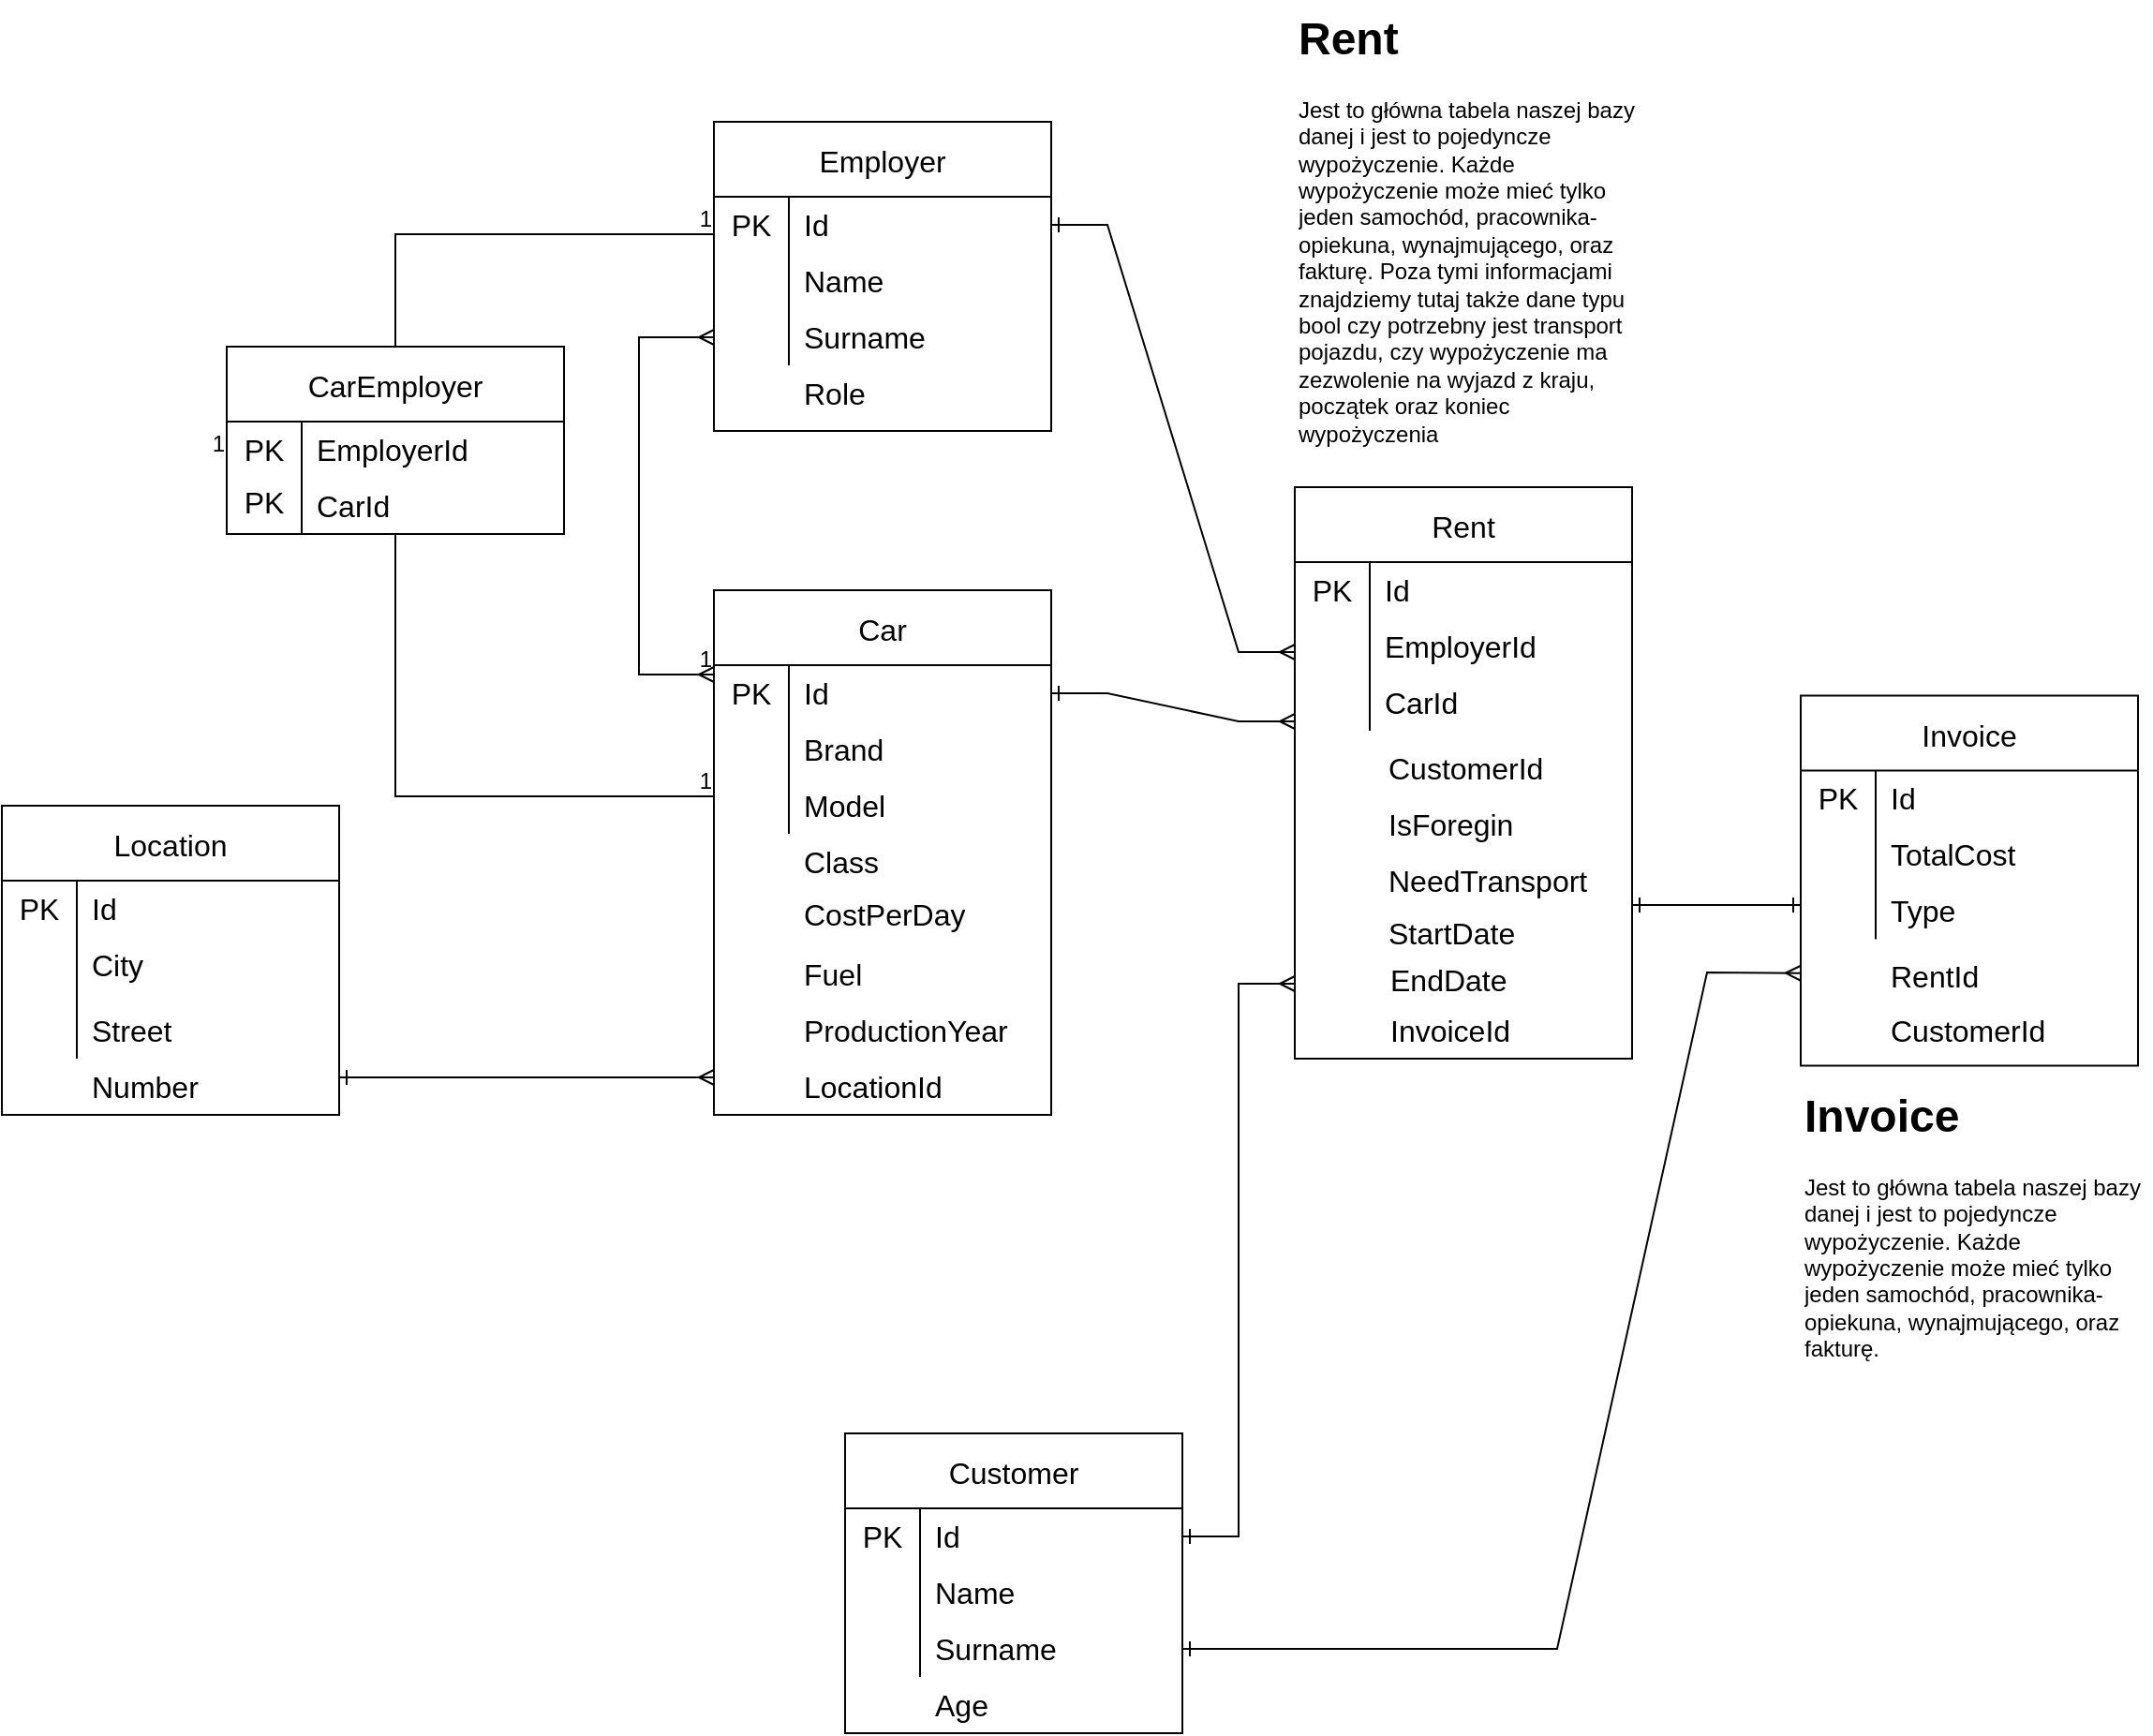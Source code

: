 <mxfile version="24.2.3" type="github">
  <diagram name="Page-1" id="c4acf3e9-155e-7222-9cf6-157b1a14988f">
    <mxGraphModel dx="2284" dy="1838" grid="1" gridSize="10" guides="1" tooltips="1" connect="1" arrows="1" fold="1" page="1" pageScale="1" pageWidth="850" pageHeight="1100" background="none" math="0" shadow="0">
      <root>
        <mxCell id="0" />
        <mxCell id="1" parent="0" />
        <mxCell id="uON3y86tfZZQM4dJoqjV-6" value="Rent" style="shape=table;startSize=40;container=1;collapsible=0;childLayout=tableLayout;fixedRows=1;rowLines=0;fontStyle=0;strokeColor=default;fontSize=16;fillColor=default;" parent="1" vertex="1">
          <mxGeometry x="390" y="215" width="180" height="305" as="geometry" />
        </mxCell>
        <mxCell id="uON3y86tfZZQM4dJoqjV-7" value="" style="shape=tableRow;horizontal=0;startSize=0;swimlaneHead=0;swimlaneBody=0;top=0;left=0;bottom=0;right=0;collapsible=0;dropTarget=0;fillColor=none;points=[[0,0.5],[1,0.5]];portConstraint=eastwest;strokeColor=inherit;fontSize=16;" parent="uON3y86tfZZQM4dJoqjV-6" vertex="1">
          <mxGeometry y="40" width="180" height="30" as="geometry" />
        </mxCell>
        <mxCell id="uON3y86tfZZQM4dJoqjV-8" value="PK" style="shape=partialRectangle;html=1;whiteSpace=wrap;connectable=0;fillColor=none;top=0;left=0;bottom=0;right=0;overflow=hidden;pointerEvents=1;strokeColor=inherit;fontSize=16;" parent="uON3y86tfZZQM4dJoqjV-7" vertex="1">
          <mxGeometry width="40" height="30" as="geometry">
            <mxRectangle width="40" height="30" as="alternateBounds" />
          </mxGeometry>
        </mxCell>
        <mxCell id="uON3y86tfZZQM4dJoqjV-9" value="Id" style="shape=partialRectangle;html=1;whiteSpace=wrap;connectable=0;fillColor=none;top=0;left=0;bottom=0;right=0;align=left;spacingLeft=6;overflow=hidden;strokeColor=inherit;fontSize=16;" parent="uON3y86tfZZQM4dJoqjV-7" vertex="1">
          <mxGeometry x="40" width="140" height="30" as="geometry">
            <mxRectangle width="140" height="30" as="alternateBounds" />
          </mxGeometry>
        </mxCell>
        <mxCell id="uON3y86tfZZQM4dJoqjV-10" value="" style="shape=tableRow;horizontal=0;startSize=0;swimlaneHead=0;swimlaneBody=0;top=0;left=0;bottom=0;right=0;collapsible=0;dropTarget=0;fillColor=none;points=[[0,0.5],[1,0.5]];portConstraint=eastwest;strokeColor=inherit;fontSize=16;" parent="uON3y86tfZZQM4dJoqjV-6" vertex="1">
          <mxGeometry y="70" width="180" height="30" as="geometry" />
        </mxCell>
        <mxCell id="uON3y86tfZZQM4dJoqjV-11" value="" style="shape=partialRectangle;html=1;whiteSpace=wrap;connectable=0;fillColor=none;top=0;left=0;bottom=0;right=0;overflow=hidden;strokeColor=inherit;fontSize=16;" parent="uON3y86tfZZQM4dJoqjV-10" vertex="1">
          <mxGeometry width="40" height="30" as="geometry">
            <mxRectangle width="40" height="30" as="alternateBounds" />
          </mxGeometry>
        </mxCell>
        <mxCell id="uON3y86tfZZQM4dJoqjV-12" value="EmployerId" style="shape=partialRectangle;html=1;whiteSpace=wrap;connectable=0;fillColor=none;top=0;left=0;bottom=0;right=0;align=left;spacingLeft=6;overflow=hidden;strokeColor=inherit;fontSize=16;" parent="uON3y86tfZZQM4dJoqjV-10" vertex="1">
          <mxGeometry x="40" width="140" height="30" as="geometry">
            <mxRectangle width="140" height="30" as="alternateBounds" />
          </mxGeometry>
        </mxCell>
        <mxCell id="uON3y86tfZZQM4dJoqjV-13" value="" style="shape=tableRow;horizontal=0;startSize=0;swimlaneHead=0;swimlaneBody=0;top=0;left=0;bottom=0;right=0;collapsible=0;dropTarget=0;fillColor=none;points=[[0,0.5],[1,0.5]];portConstraint=eastwest;strokeColor=inherit;fontSize=16;" parent="uON3y86tfZZQM4dJoqjV-6" vertex="1">
          <mxGeometry y="100" width="180" height="30" as="geometry" />
        </mxCell>
        <mxCell id="uON3y86tfZZQM4dJoqjV-14" value="" style="shape=partialRectangle;html=1;whiteSpace=wrap;connectable=0;fillColor=none;top=0;left=0;bottom=0;right=0;overflow=hidden;strokeColor=inherit;fontSize=16;" parent="uON3y86tfZZQM4dJoqjV-13" vertex="1">
          <mxGeometry width="40" height="30" as="geometry">
            <mxRectangle width="40" height="30" as="alternateBounds" />
          </mxGeometry>
        </mxCell>
        <mxCell id="uON3y86tfZZQM4dJoqjV-15" value="CarId" style="shape=partialRectangle;html=1;whiteSpace=wrap;connectable=0;fillColor=none;top=0;left=0;bottom=0;right=0;align=left;spacingLeft=6;overflow=hidden;strokeColor=inherit;fontSize=16;" parent="uON3y86tfZZQM4dJoqjV-13" vertex="1">
          <mxGeometry x="40" width="140" height="30" as="geometry">
            <mxRectangle width="140" height="30" as="alternateBounds" />
          </mxGeometry>
        </mxCell>
        <mxCell id="uON3y86tfZZQM4dJoqjV-16" value="StartDate" style="shape=partialRectangle;html=1;whiteSpace=wrap;connectable=0;fillColor=none;top=0;left=0;bottom=0;right=0;align=left;spacingLeft=6;overflow=hidden;strokeColor=inherit;fontSize=16;" parent="1" vertex="1">
          <mxGeometry x="432" y="438" width="140" height="30" as="geometry">
            <mxRectangle width="140" height="30" as="alternateBounds" />
          </mxGeometry>
        </mxCell>
        <mxCell id="uON3y86tfZZQM4dJoqjV-19" value="EndDate" style="shape=partialRectangle;html=1;whiteSpace=wrap;connectable=0;fillColor=none;top=0;left=0;bottom=0;right=0;align=left;spacingLeft=6;overflow=hidden;strokeColor=inherit;fontSize=16;" parent="1" vertex="1">
          <mxGeometry x="433" y="463" width="140" height="30" as="geometry">
            <mxRectangle width="140" height="30" as="alternateBounds" />
          </mxGeometry>
        </mxCell>
        <mxCell id="uON3y86tfZZQM4dJoqjV-21" value="IsForegin" style="shape=partialRectangle;html=1;whiteSpace=wrap;connectable=0;fillColor=none;top=0;left=0;bottom=0;right=0;align=left;spacingLeft=6;overflow=hidden;strokeColor=inherit;fontSize=16;" parent="1" vertex="1">
          <mxGeometry x="432" y="380" width="140" height="30" as="geometry">
            <mxRectangle width="140" height="30" as="alternateBounds" />
          </mxGeometry>
        </mxCell>
        <mxCell id="uON3y86tfZZQM4dJoqjV-23" value="NeedTransport" style="shape=partialRectangle;html=1;whiteSpace=wrap;connectable=0;fillColor=none;top=0;left=0;bottom=0;right=0;align=left;spacingLeft=6;overflow=hidden;strokeColor=inherit;fontSize=16;" parent="1" vertex="1">
          <mxGeometry x="432" y="410" width="140" height="30" as="geometry">
            <mxRectangle width="140" height="30" as="alternateBounds" />
          </mxGeometry>
        </mxCell>
        <mxCell id="uON3y86tfZZQM4dJoqjV-35" value="Customer" style="shape=table;startSize=40;container=1;collapsible=0;childLayout=tableLayout;fixedRows=1;rowLines=0;fontStyle=0;strokeColor=default;fontSize=16;fillColor=default;" parent="1" vertex="1">
          <mxGeometry x="150" y="720" width="180" height="160" as="geometry" />
        </mxCell>
        <mxCell id="uON3y86tfZZQM4dJoqjV-36" value="" style="shape=tableRow;horizontal=0;startSize=0;swimlaneHead=0;swimlaneBody=0;top=0;left=0;bottom=0;right=0;collapsible=0;dropTarget=0;fillColor=none;points=[[0,0.5],[1,0.5]];portConstraint=eastwest;strokeColor=inherit;fontSize=16;" parent="uON3y86tfZZQM4dJoqjV-35" vertex="1">
          <mxGeometry y="40" width="180" height="30" as="geometry" />
        </mxCell>
        <mxCell id="uON3y86tfZZQM4dJoqjV-37" value="PK" style="shape=partialRectangle;html=1;whiteSpace=wrap;connectable=0;fillColor=none;top=0;left=0;bottom=0;right=0;overflow=hidden;pointerEvents=1;strokeColor=inherit;fontSize=16;" parent="uON3y86tfZZQM4dJoqjV-36" vertex="1">
          <mxGeometry width="40" height="30" as="geometry">
            <mxRectangle width="40" height="30" as="alternateBounds" />
          </mxGeometry>
        </mxCell>
        <mxCell id="uON3y86tfZZQM4dJoqjV-38" value="Id" style="shape=partialRectangle;html=1;whiteSpace=wrap;connectable=0;fillColor=none;top=0;left=0;bottom=0;right=0;align=left;spacingLeft=6;overflow=hidden;strokeColor=inherit;fontSize=16;" parent="uON3y86tfZZQM4dJoqjV-36" vertex="1">
          <mxGeometry x="40" width="140" height="30" as="geometry">
            <mxRectangle width="140" height="30" as="alternateBounds" />
          </mxGeometry>
        </mxCell>
        <mxCell id="uON3y86tfZZQM4dJoqjV-39" value="" style="shape=tableRow;horizontal=0;startSize=0;swimlaneHead=0;swimlaneBody=0;top=0;left=0;bottom=0;right=0;collapsible=0;dropTarget=0;fillColor=none;points=[[0,0.5],[1,0.5]];portConstraint=eastwest;strokeColor=inherit;fontSize=16;" parent="uON3y86tfZZQM4dJoqjV-35" vertex="1">
          <mxGeometry y="70" width="180" height="30" as="geometry" />
        </mxCell>
        <mxCell id="uON3y86tfZZQM4dJoqjV-40" value="" style="shape=partialRectangle;html=1;whiteSpace=wrap;connectable=0;fillColor=none;top=0;left=0;bottom=0;right=0;overflow=hidden;strokeColor=inherit;fontSize=16;" parent="uON3y86tfZZQM4dJoqjV-39" vertex="1">
          <mxGeometry width="40" height="30" as="geometry">
            <mxRectangle width="40" height="30" as="alternateBounds" />
          </mxGeometry>
        </mxCell>
        <mxCell id="uON3y86tfZZQM4dJoqjV-41" value="Name" style="shape=partialRectangle;html=1;whiteSpace=wrap;connectable=0;fillColor=none;top=0;left=0;bottom=0;right=0;align=left;spacingLeft=6;overflow=hidden;strokeColor=inherit;fontSize=16;" parent="uON3y86tfZZQM4dJoqjV-39" vertex="1">
          <mxGeometry x="40" width="140" height="30" as="geometry">
            <mxRectangle width="140" height="30" as="alternateBounds" />
          </mxGeometry>
        </mxCell>
        <mxCell id="uON3y86tfZZQM4dJoqjV-42" value="" style="shape=tableRow;horizontal=0;startSize=0;swimlaneHead=0;swimlaneBody=0;top=0;left=0;bottom=0;right=0;collapsible=0;dropTarget=0;fillColor=none;points=[[0,0.5],[1,0.5]];portConstraint=eastwest;strokeColor=inherit;fontSize=16;" parent="uON3y86tfZZQM4dJoqjV-35" vertex="1">
          <mxGeometry y="100" width="180" height="30" as="geometry" />
        </mxCell>
        <mxCell id="uON3y86tfZZQM4dJoqjV-43" value="" style="shape=partialRectangle;html=1;whiteSpace=wrap;connectable=0;fillColor=none;top=0;left=0;bottom=0;right=0;overflow=hidden;strokeColor=inherit;fontSize=16;" parent="uON3y86tfZZQM4dJoqjV-42" vertex="1">
          <mxGeometry width="40" height="30" as="geometry">
            <mxRectangle width="40" height="30" as="alternateBounds" />
          </mxGeometry>
        </mxCell>
        <mxCell id="uON3y86tfZZQM4dJoqjV-44" value="Surname" style="shape=partialRectangle;html=1;whiteSpace=wrap;connectable=0;fillColor=none;top=0;left=0;bottom=0;right=0;align=left;spacingLeft=6;overflow=hidden;strokeColor=inherit;fontSize=16;" parent="uON3y86tfZZQM4dJoqjV-42" vertex="1">
          <mxGeometry x="40" width="140" height="30" as="geometry">
            <mxRectangle width="140" height="30" as="alternateBounds" />
          </mxGeometry>
        </mxCell>
        <mxCell id="uON3y86tfZZQM4dJoqjV-45" value="Age" style="shape=partialRectangle;html=1;whiteSpace=wrap;connectable=0;fillColor=none;top=0;left=0;bottom=0;right=0;align=left;spacingLeft=6;overflow=hidden;strokeColor=inherit;fontSize=16;" parent="1" vertex="1">
          <mxGeometry x="190" y="850" width="140" height="30" as="geometry">
            <mxRectangle width="140" height="30" as="alternateBounds" />
          </mxGeometry>
        </mxCell>
        <mxCell id="uON3y86tfZZQM4dJoqjV-54" value="CustomerId" style="shape=partialRectangle;html=1;whiteSpace=wrap;connectable=0;fillColor=none;top=0;left=0;bottom=0;right=0;align=left;spacingLeft=6;overflow=hidden;strokeColor=inherit;fontSize=16;" parent="1" vertex="1">
          <mxGeometry x="432" y="350" width="140" height="30" as="geometry">
            <mxRectangle width="140" height="30" as="alternateBounds" />
          </mxGeometry>
        </mxCell>
        <mxCell id="uON3y86tfZZQM4dJoqjV-55" value="Employer" style="shape=table;startSize=40;container=1;collapsible=0;childLayout=tableLayout;fixedRows=1;rowLines=0;fontStyle=0;strokeColor=default;fontSize=16;fillColor=default;" parent="1" vertex="1">
          <mxGeometry x="80" y="20" width="180" height="165" as="geometry" />
        </mxCell>
        <mxCell id="uON3y86tfZZQM4dJoqjV-56" value="" style="shape=tableRow;horizontal=0;startSize=0;swimlaneHead=0;swimlaneBody=0;top=0;left=0;bottom=0;right=0;collapsible=0;dropTarget=0;fillColor=none;points=[[0,0.5],[1,0.5]];portConstraint=eastwest;strokeColor=inherit;fontSize=16;" parent="uON3y86tfZZQM4dJoqjV-55" vertex="1">
          <mxGeometry y="40" width="180" height="30" as="geometry" />
        </mxCell>
        <mxCell id="uON3y86tfZZQM4dJoqjV-57" value="PK" style="shape=partialRectangle;html=1;whiteSpace=wrap;connectable=0;fillColor=none;top=0;left=0;bottom=0;right=0;overflow=hidden;pointerEvents=1;strokeColor=inherit;fontSize=16;" parent="uON3y86tfZZQM4dJoqjV-56" vertex="1">
          <mxGeometry width="40" height="30" as="geometry">
            <mxRectangle width="40" height="30" as="alternateBounds" />
          </mxGeometry>
        </mxCell>
        <mxCell id="uON3y86tfZZQM4dJoqjV-58" value="Id" style="shape=partialRectangle;html=1;whiteSpace=wrap;connectable=0;fillColor=none;top=0;left=0;bottom=0;right=0;align=left;spacingLeft=6;overflow=hidden;strokeColor=inherit;fontSize=16;" parent="uON3y86tfZZQM4dJoqjV-56" vertex="1">
          <mxGeometry x="40" width="140" height="30" as="geometry">
            <mxRectangle width="140" height="30" as="alternateBounds" />
          </mxGeometry>
        </mxCell>
        <mxCell id="uON3y86tfZZQM4dJoqjV-59" value="" style="shape=tableRow;horizontal=0;startSize=0;swimlaneHead=0;swimlaneBody=0;top=0;left=0;bottom=0;right=0;collapsible=0;dropTarget=0;fillColor=none;points=[[0,0.5],[1,0.5]];portConstraint=eastwest;strokeColor=inherit;fontSize=16;" parent="uON3y86tfZZQM4dJoqjV-55" vertex="1">
          <mxGeometry y="70" width="180" height="30" as="geometry" />
        </mxCell>
        <mxCell id="uON3y86tfZZQM4dJoqjV-60" value="" style="shape=partialRectangle;html=1;whiteSpace=wrap;connectable=0;fillColor=none;top=0;left=0;bottom=0;right=0;overflow=hidden;strokeColor=inherit;fontSize=16;" parent="uON3y86tfZZQM4dJoqjV-59" vertex="1">
          <mxGeometry width="40" height="30" as="geometry">
            <mxRectangle width="40" height="30" as="alternateBounds" />
          </mxGeometry>
        </mxCell>
        <mxCell id="uON3y86tfZZQM4dJoqjV-61" value="Name" style="shape=partialRectangle;html=1;whiteSpace=wrap;connectable=0;fillColor=none;top=0;left=0;bottom=0;right=0;align=left;spacingLeft=6;overflow=hidden;strokeColor=inherit;fontSize=16;" parent="uON3y86tfZZQM4dJoqjV-59" vertex="1">
          <mxGeometry x="40" width="140" height="30" as="geometry">
            <mxRectangle width="140" height="30" as="alternateBounds" />
          </mxGeometry>
        </mxCell>
        <mxCell id="uON3y86tfZZQM4dJoqjV-62" value="" style="shape=tableRow;horizontal=0;startSize=0;swimlaneHead=0;swimlaneBody=0;top=0;left=0;bottom=0;right=0;collapsible=0;dropTarget=0;fillColor=none;points=[[0,0.5],[1,0.5]];portConstraint=eastwest;strokeColor=inherit;fontSize=16;" parent="uON3y86tfZZQM4dJoqjV-55" vertex="1">
          <mxGeometry y="100" width="180" height="30" as="geometry" />
        </mxCell>
        <mxCell id="uON3y86tfZZQM4dJoqjV-63" value="" style="shape=partialRectangle;html=1;whiteSpace=wrap;connectable=0;fillColor=none;top=0;left=0;bottom=0;right=0;overflow=hidden;strokeColor=inherit;fontSize=16;" parent="uON3y86tfZZQM4dJoqjV-62" vertex="1">
          <mxGeometry width="40" height="30" as="geometry">
            <mxRectangle width="40" height="30" as="alternateBounds" />
          </mxGeometry>
        </mxCell>
        <mxCell id="uON3y86tfZZQM4dJoqjV-64" value="Surname" style="shape=partialRectangle;html=1;whiteSpace=wrap;connectable=0;fillColor=none;top=0;left=0;bottom=0;right=0;align=left;spacingLeft=6;overflow=hidden;strokeColor=inherit;fontSize=16;" parent="uON3y86tfZZQM4dJoqjV-62" vertex="1">
          <mxGeometry x="40" width="140" height="30" as="geometry">
            <mxRectangle width="140" height="30" as="alternateBounds" />
          </mxGeometry>
        </mxCell>
        <mxCell id="uON3y86tfZZQM4dJoqjV-65" value="Role" style="shape=partialRectangle;html=1;whiteSpace=wrap;connectable=0;fillColor=none;top=0;left=0;bottom=0;right=0;align=left;spacingLeft=6;overflow=hidden;strokeColor=inherit;fontSize=16;" parent="1" vertex="1">
          <mxGeometry x="120" y="150" width="140" height="30" as="geometry">
            <mxRectangle width="140" height="30" as="alternateBounds" />
          </mxGeometry>
        </mxCell>
        <mxCell id="uON3y86tfZZQM4dJoqjV-67" value="Car" style="shape=table;startSize=40;container=1;collapsible=0;childLayout=tableLayout;fixedRows=1;rowLines=0;fontStyle=0;strokeColor=default;fontSize=16;fillColor=default;" parent="1" vertex="1">
          <mxGeometry x="80" y="270" width="180" height="280" as="geometry" />
        </mxCell>
        <mxCell id="uON3y86tfZZQM4dJoqjV-68" value="" style="shape=tableRow;horizontal=0;startSize=0;swimlaneHead=0;swimlaneBody=0;top=0;left=0;bottom=0;right=0;collapsible=0;dropTarget=0;fillColor=none;points=[[0,0.5],[1,0.5]];portConstraint=eastwest;strokeColor=inherit;fontSize=16;" parent="uON3y86tfZZQM4dJoqjV-67" vertex="1">
          <mxGeometry y="40" width="180" height="30" as="geometry" />
        </mxCell>
        <mxCell id="uON3y86tfZZQM4dJoqjV-69" value="PK" style="shape=partialRectangle;html=1;whiteSpace=wrap;connectable=0;fillColor=none;top=0;left=0;bottom=0;right=0;overflow=hidden;pointerEvents=1;strokeColor=inherit;fontSize=16;" parent="uON3y86tfZZQM4dJoqjV-68" vertex="1">
          <mxGeometry width="40" height="30" as="geometry">
            <mxRectangle width="40" height="30" as="alternateBounds" />
          </mxGeometry>
        </mxCell>
        <mxCell id="uON3y86tfZZQM4dJoqjV-70" value="Id" style="shape=partialRectangle;html=1;whiteSpace=wrap;connectable=0;fillColor=none;top=0;left=0;bottom=0;right=0;align=left;spacingLeft=6;overflow=hidden;strokeColor=inherit;fontSize=16;" parent="uON3y86tfZZQM4dJoqjV-68" vertex="1">
          <mxGeometry x="40" width="140" height="30" as="geometry">
            <mxRectangle width="140" height="30" as="alternateBounds" />
          </mxGeometry>
        </mxCell>
        <mxCell id="uON3y86tfZZQM4dJoqjV-71" value="" style="shape=tableRow;horizontal=0;startSize=0;swimlaneHead=0;swimlaneBody=0;top=0;left=0;bottom=0;right=0;collapsible=0;dropTarget=0;fillColor=none;points=[[0,0.5],[1,0.5]];portConstraint=eastwest;strokeColor=inherit;fontSize=16;" parent="uON3y86tfZZQM4dJoqjV-67" vertex="1">
          <mxGeometry y="70" width="180" height="30" as="geometry" />
        </mxCell>
        <mxCell id="uON3y86tfZZQM4dJoqjV-72" value="" style="shape=partialRectangle;html=1;whiteSpace=wrap;connectable=0;fillColor=none;top=0;left=0;bottom=0;right=0;overflow=hidden;strokeColor=inherit;fontSize=16;" parent="uON3y86tfZZQM4dJoqjV-71" vertex="1">
          <mxGeometry width="40" height="30" as="geometry">
            <mxRectangle width="40" height="30" as="alternateBounds" />
          </mxGeometry>
        </mxCell>
        <mxCell id="uON3y86tfZZQM4dJoqjV-73" value="Brand" style="shape=partialRectangle;html=1;whiteSpace=wrap;connectable=0;fillColor=none;top=0;left=0;bottom=0;right=0;align=left;spacingLeft=6;overflow=hidden;strokeColor=inherit;fontSize=16;" parent="uON3y86tfZZQM4dJoqjV-71" vertex="1">
          <mxGeometry x="40" width="140" height="30" as="geometry">
            <mxRectangle width="140" height="30" as="alternateBounds" />
          </mxGeometry>
        </mxCell>
        <mxCell id="uON3y86tfZZQM4dJoqjV-74" value="" style="shape=tableRow;horizontal=0;startSize=0;swimlaneHead=0;swimlaneBody=0;top=0;left=0;bottom=0;right=0;collapsible=0;dropTarget=0;fillColor=none;points=[[0,0.5],[1,0.5]];portConstraint=eastwest;strokeColor=inherit;fontSize=16;" parent="uON3y86tfZZQM4dJoqjV-67" vertex="1">
          <mxGeometry y="100" width="180" height="30" as="geometry" />
        </mxCell>
        <mxCell id="uON3y86tfZZQM4dJoqjV-75" value="" style="shape=partialRectangle;html=1;whiteSpace=wrap;connectable=0;fillColor=none;top=0;left=0;bottom=0;right=0;overflow=hidden;strokeColor=inherit;fontSize=16;" parent="uON3y86tfZZQM4dJoqjV-74" vertex="1">
          <mxGeometry width="40" height="30" as="geometry">
            <mxRectangle width="40" height="30" as="alternateBounds" />
          </mxGeometry>
        </mxCell>
        <mxCell id="uON3y86tfZZQM4dJoqjV-76" value="Model" style="shape=partialRectangle;html=1;whiteSpace=wrap;connectable=0;fillColor=none;top=0;left=0;bottom=0;right=0;align=left;spacingLeft=6;overflow=hidden;strokeColor=inherit;fontSize=16;" parent="uON3y86tfZZQM4dJoqjV-74" vertex="1">
          <mxGeometry x="40" width="140" height="30" as="geometry">
            <mxRectangle width="140" height="30" as="alternateBounds" />
          </mxGeometry>
        </mxCell>
        <mxCell id="uON3y86tfZZQM4dJoqjV-77" value="Class" style="shape=partialRectangle;html=1;whiteSpace=wrap;connectable=0;fillColor=none;top=0;left=0;bottom=0;right=0;align=left;spacingLeft=6;overflow=hidden;strokeColor=inherit;fontSize=16;" parent="1" vertex="1">
          <mxGeometry x="120" y="400" width="140" height="30" as="geometry">
            <mxRectangle width="140" height="30" as="alternateBounds" />
          </mxGeometry>
        </mxCell>
        <mxCell id="uON3y86tfZZQM4dJoqjV-79" value="CostPerDay" style="shape=partialRectangle;html=1;whiteSpace=wrap;connectable=0;fillColor=none;top=0;left=0;bottom=0;right=0;align=left;spacingLeft=6;overflow=hidden;strokeColor=inherit;fontSize=16;" parent="1" vertex="1">
          <mxGeometry x="120" y="428" width="140" height="30" as="geometry">
            <mxRectangle width="140" height="30" as="alternateBounds" />
          </mxGeometry>
        </mxCell>
        <mxCell id="uON3y86tfZZQM4dJoqjV-83" value="Fuel" style="shape=partialRectangle;html=1;whiteSpace=wrap;connectable=0;fillColor=none;top=0;left=0;bottom=0;right=0;align=left;spacingLeft=6;overflow=hidden;strokeColor=inherit;fontSize=16;" parent="1" vertex="1">
          <mxGeometry x="120" y="460" width="140" height="30" as="geometry">
            <mxRectangle width="140" height="30" as="alternateBounds" />
          </mxGeometry>
        </mxCell>
        <mxCell id="uON3y86tfZZQM4dJoqjV-85" value="ProductionYear" style="shape=partialRectangle;html=1;whiteSpace=wrap;connectable=0;fillColor=none;top=0;left=0;bottom=0;right=0;align=left;spacingLeft=6;overflow=hidden;strokeColor=inherit;fontSize=16;" parent="1" vertex="1">
          <mxGeometry x="120" y="490" width="140" height="30" as="geometry">
            <mxRectangle width="140" height="30" as="alternateBounds" />
          </mxGeometry>
        </mxCell>
        <mxCell id="uON3y86tfZZQM4dJoqjV-90" value="" style="edgeStyle=entityRelationEdgeStyle;fontSize=12;html=1;endArrow=ERmany;startArrow=ERone;rounded=0;exitX=1;exitY=0.5;exitDx=0;exitDy=0;startFill=0;endFill=0;" parent="1" source="uON3y86tfZZQM4dJoqjV-36" edge="1">
          <mxGeometry width="100" height="100" relative="1" as="geometry">
            <mxPoint x="350" y="390" as="sourcePoint" />
            <mxPoint x="390" y="480" as="targetPoint" />
          </mxGeometry>
        </mxCell>
        <mxCell id="uON3y86tfZZQM4dJoqjV-91" value="" style="edgeStyle=entityRelationEdgeStyle;fontSize=12;html=1;endArrow=ERmany;startArrow=ERone;rounded=0;exitX=1;exitY=0.5;exitDx=0;exitDy=0;startFill=0;endFill=0;" parent="1" source="uON3y86tfZZQM4dJoqjV-56" edge="1">
          <mxGeometry width="100" height="100" relative="1" as="geometry">
            <mxPoint x="260" y="467.5" as="sourcePoint" />
            <mxPoint x="390" y="303" as="targetPoint" />
          </mxGeometry>
        </mxCell>
        <mxCell id="uON3y86tfZZQM4dJoqjV-95" value="" style="edgeStyle=entityRelationEdgeStyle;fontSize=12;html=1;endArrow=ERmany;startArrow=ERone;rounded=0;exitX=1;exitY=0.5;exitDx=0;exitDy=0;startFill=0;endFill=0;" parent="1" source="uON3y86tfZZQM4dJoqjV-68" edge="1">
          <mxGeometry width="100" height="100" relative="1" as="geometry">
            <mxPoint x="260" y="487" as="sourcePoint" />
            <mxPoint x="390" y="340" as="targetPoint" />
            <Array as="points">
              <mxPoint x="330" y="340" />
            </Array>
          </mxGeometry>
        </mxCell>
        <mxCell id="uON3y86tfZZQM4dJoqjV-96" value="LocationId" style="shape=partialRectangle;html=1;whiteSpace=wrap;connectable=0;fillColor=none;top=0;left=0;bottom=0;right=0;align=left;spacingLeft=6;overflow=hidden;strokeColor=inherit;fontSize=16;" parent="1" vertex="1">
          <mxGeometry x="120" y="520" width="140" height="30" as="geometry">
            <mxRectangle width="140" height="30" as="alternateBounds" />
          </mxGeometry>
        </mxCell>
        <mxCell id="uON3y86tfZZQM4dJoqjV-97" value="Location" style="shape=table;startSize=40;container=1;collapsible=0;childLayout=tableLayout;fixedRows=1;rowLines=0;fontStyle=0;strokeColor=default;fontSize=16;fillColor=default;" parent="1" vertex="1">
          <mxGeometry x="-300" y="385" width="180" height="165" as="geometry" />
        </mxCell>
        <mxCell id="uON3y86tfZZQM4dJoqjV-98" value="" style="shape=tableRow;horizontal=0;startSize=0;swimlaneHead=0;swimlaneBody=0;top=0;left=0;bottom=0;right=0;collapsible=0;dropTarget=0;fillColor=none;points=[[0,0.5],[1,0.5]];portConstraint=eastwest;strokeColor=inherit;fontSize=16;" parent="uON3y86tfZZQM4dJoqjV-97" vertex="1">
          <mxGeometry y="40" width="180" height="30" as="geometry" />
        </mxCell>
        <mxCell id="uON3y86tfZZQM4dJoqjV-99" value="PK" style="shape=partialRectangle;html=1;whiteSpace=wrap;connectable=0;fillColor=none;top=0;left=0;bottom=0;right=0;overflow=hidden;pointerEvents=1;strokeColor=inherit;fontSize=16;" parent="uON3y86tfZZQM4dJoqjV-98" vertex="1">
          <mxGeometry width="40" height="30" as="geometry">
            <mxRectangle width="40" height="30" as="alternateBounds" />
          </mxGeometry>
        </mxCell>
        <mxCell id="uON3y86tfZZQM4dJoqjV-100" value="Id" style="shape=partialRectangle;html=1;whiteSpace=wrap;connectable=0;fillColor=none;top=0;left=0;bottom=0;right=0;align=left;spacingLeft=6;overflow=hidden;strokeColor=inherit;fontSize=16;" parent="uON3y86tfZZQM4dJoqjV-98" vertex="1">
          <mxGeometry x="40" width="140" height="30" as="geometry">
            <mxRectangle width="140" height="30" as="alternateBounds" />
          </mxGeometry>
        </mxCell>
        <mxCell id="uON3y86tfZZQM4dJoqjV-101" value="" style="shape=tableRow;horizontal=0;startSize=0;swimlaneHead=0;swimlaneBody=0;top=0;left=0;bottom=0;right=0;collapsible=0;dropTarget=0;fillColor=none;points=[[0,0.5],[1,0.5]];portConstraint=eastwest;strokeColor=inherit;fontSize=16;" parent="uON3y86tfZZQM4dJoqjV-97" vertex="1">
          <mxGeometry y="70" width="180" height="30" as="geometry" />
        </mxCell>
        <mxCell id="uON3y86tfZZQM4dJoqjV-102" value="" style="shape=partialRectangle;html=1;whiteSpace=wrap;connectable=0;fillColor=none;top=0;left=0;bottom=0;right=0;overflow=hidden;strokeColor=inherit;fontSize=16;" parent="uON3y86tfZZQM4dJoqjV-101" vertex="1">
          <mxGeometry width="40" height="30" as="geometry">
            <mxRectangle width="40" height="30" as="alternateBounds" />
          </mxGeometry>
        </mxCell>
        <mxCell id="uON3y86tfZZQM4dJoqjV-103" value="City" style="shape=partialRectangle;html=1;whiteSpace=wrap;connectable=0;fillColor=none;top=0;left=0;bottom=0;right=0;align=left;spacingLeft=6;overflow=hidden;strokeColor=inherit;fontSize=16;" parent="uON3y86tfZZQM4dJoqjV-101" vertex="1">
          <mxGeometry x="40" width="140" height="30" as="geometry">
            <mxRectangle width="140" height="30" as="alternateBounds" />
          </mxGeometry>
        </mxCell>
        <mxCell id="uON3y86tfZZQM4dJoqjV-104" value="" style="shape=tableRow;horizontal=0;startSize=0;swimlaneHead=0;swimlaneBody=0;top=0;left=0;bottom=0;right=0;collapsible=0;dropTarget=0;fillColor=none;points=[[0,0.5],[1,0.5]];portConstraint=eastwest;strokeColor=inherit;fontSize=16;" parent="uON3y86tfZZQM4dJoqjV-97" vertex="1">
          <mxGeometry y="100" width="180" height="35" as="geometry" />
        </mxCell>
        <mxCell id="uON3y86tfZZQM4dJoqjV-105" value="" style="shape=partialRectangle;html=1;whiteSpace=wrap;connectable=0;fillColor=none;top=0;left=0;bottom=0;right=0;overflow=hidden;strokeColor=inherit;fontSize=16;" parent="uON3y86tfZZQM4dJoqjV-104" vertex="1">
          <mxGeometry width="40" height="35" as="geometry">
            <mxRectangle width="40" height="35" as="alternateBounds" />
          </mxGeometry>
        </mxCell>
        <mxCell id="uON3y86tfZZQM4dJoqjV-106" value="" style="shape=partialRectangle;html=1;whiteSpace=wrap;connectable=0;fillColor=none;top=0;left=0;bottom=0;right=0;align=left;spacingLeft=6;overflow=hidden;strokeColor=inherit;fontSize=16;" parent="uON3y86tfZZQM4dJoqjV-104" vertex="1">
          <mxGeometry x="40" width="140" height="35" as="geometry">
            <mxRectangle width="140" height="35" as="alternateBounds" />
          </mxGeometry>
        </mxCell>
        <mxCell id="uON3y86tfZZQM4dJoqjV-112" value="Street" style="shape=partialRectangle;html=1;whiteSpace=wrap;connectable=0;fillColor=none;top=0;left=0;bottom=0;right=0;align=left;spacingLeft=6;overflow=hidden;strokeColor=inherit;fontSize=16;" parent="1" vertex="1">
          <mxGeometry x="-260" y="490" width="140" height="30" as="geometry">
            <mxRectangle width="140" height="30" as="alternateBounds" />
          </mxGeometry>
        </mxCell>
        <mxCell id="uON3y86tfZZQM4dJoqjV-113" value="Number" style="shape=partialRectangle;html=1;whiteSpace=wrap;connectable=0;fillColor=none;top=0;left=0;bottom=0;right=0;align=left;spacingLeft=6;overflow=hidden;strokeColor=inherit;fontSize=16;" parent="1" vertex="1">
          <mxGeometry x="-260" y="520" width="140" height="30" as="geometry">
            <mxRectangle width="140" height="30" as="alternateBounds" />
          </mxGeometry>
        </mxCell>
        <mxCell id="uON3y86tfZZQM4dJoqjV-116" value="" style="edgeStyle=entityRelationEdgeStyle;fontSize=12;html=1;endArrow=ERmany;startArrow=ERone;rounded=0;startFill=0;" parent="1" edge="1">
          <mxGeometry width="100" height="100" relative="1" as="geometry">
            <mxPoint x="-120" y="530" as="sourcePoint" />
            <mxPoint x="80" y="530" as="targetPoint" />
          </mxGeometry>
        </mxCell>
        <mxCell id="uON3y86tfZZQM4dJoqjV-128" value="" style="endArrow=none;html=1;rounded=0;exitX=0.5;exitY=1;exitDx=0;exitDy=0;" parent="1" source="uON3y86tfZZQM4dJoqjV-132" edge="1">
          <mxGeometry relative="1" as="geometry">
            <mxPoint x="-90" y="320" as="sourcePoint" />
            <mxPoint x="80" y="380" as="targetPoint" />
            <Array as="points">
              <mxPoint x="-90" y="380" />
            </Array>
          </mxGeometry>
        </mxCell>
        <mxCell id="uON3y86tfZZQM4dJoqjV-129" value="1" style="resizable=0;html=1;whiteSpace=wrap;align=right;verticalAlign=bottom;" parent="uON3y86tfZZQM4dJoqjV-128" connectable="0" vertex="1">
          <mxGeometry x="1" relative="1" as="geometry" />
        </mxCell>
        <mxCell id="uON3y86tfZZQM4dJoqjV-130" value="" style="endArrow=none;html=1;rounded=0;" parent="1" edge="1">
          <mxGeometry relative="1" as="geometry">
            <mxPoint x="-90" y="140" as="sourcePoint" />
            <mxPoint x="80" y="80" as="targetPoint" />
            <Array as="points">
              <mxPoint x="-90" y="80" />
            </Array>
          </mxGeometry>
        </mxCell>
        <mxCell id="uON3y86tfZZQM4dJoqjV-131" value="1" style="resizable=0;html=1;whiteSpace=wrap;align=right;verticalAlign=bottom;" parent="uON3y86tfZZQM4dJoqjV-130" connectable="0" vertex="1">
          <mxGeometry x="1" relative="1" as="geometry" />
        </mxCell>
        <mxCell id="uON3y86tfZZQM4dJoqjV-132" value="CarEmployer" style="shape=table;startSize=40;container=1;collapsible=0;childLayout=tableLayout;fixedRows=1;rowLines=0;fontStyle=0;strokeColor=default;fontSize=16;fillColor=default;" parent="1" vertex="1">
          <mxGeometry x="-180" y="140" width="180" height="100" as="geometry" />
        </mxCell>
        <mxCell id="uON3y86tfZZQM4dJoqjV-133" value="" style="shape=tableRow;horizontal=0;startSize=0;swimlaneHead=0;swimlaneBody=0;top=0;left=0;bottom=0;right=0;collapsible=0;dropTarget=0;fillColor=none;points=[[0,0.5],[1,0.5]];portConstraint=eastwest;strokeColor=inherit;fontSize=16;" parent="uON3y86tfZZQM4dJoqjV-132" vertex="1">
          <mxGeometry y="40" width="180" height="30" as="geometry" />
        </mxCell>
        <mxCell id="uON3y86tfZZQM4dJoqjV-134" value="PK" style="shape=partialRectangle;html=1;whiteSpace=wrap;connectable=0;fillColor=none;top=0;left=0;bottom=0;right=0;overflow=hidden;pointerEvents=1;strokeColor=inherit;fontSize=16;" parent="uON3y86tfZZQM4dJoqjV-133" vertex="1">
          <mxGeometry width="40" height="30" as="geometry">
            <mxRectangle width="40" height="30" as="alternateBounds" />
          </mxGeometry>
        </mxCell>
        <mxCell id="uON3y86tfZZQM4dJoqjV-135" value="EmployerId" style="shape=partialRectangle;html=1;whiteSpace=wrap;connectable=0;fillColor=none;top=0;left=0;bottom=0;right=0;align=left;spacingLeft=6;overflow=hidden;strokeColor=inherit;fontSize=16;" parent="uON3y86tfZZQM4dJoqjV-133" vertex="1">
          <mxGeometry x="40" width="140" height="30" as="geometry">
            <mxRectangle width="140" height="30" as="alternateBounds" />
          </mxGeometry>
        </mxCell>
        <mxCell id="uON3y86tfZZQM4dJoqjV-136" value="" style="shape=tableRow;horizontal=0;startSize=0;swimlaneHead=0;swimlaneBody=0;top=0;left=0;bottom=0;right=0;collapsible=0;dropTarget=0;fillColor=none;points=[[0,0.5],[1,0.5]];portConstraint=eastwest;strokeColor=inherit;fontSize=16;" parent="uON3y86tfZZQM4dJoqjV-132" vertex="1">
          <mxGeometry y="70" width="180" height="30" as="geometry" />
        </mxCell>
        <mxCell id="uON3y86tfZZQM4dJoqjV-137" value="" style="shape=partialRectangle;html=1;whiteSpace=wrap;connectable=0;fillColor=none;top=0;left=0;bottom=0;right=0;overflow=hidden;strokeColor=inherit;fontSize=16;" parent="uON3y86tfZZQM4dJoqjV-136" vertex="1">
          <mxGeometry width="40" height="30" as="geometry">
            <mxRectangle width="40" height="30" as="alternateBounds" />
          </mxGeometry>
        </mxCell>
        <mxCell id="uON3y86tfZZQM4dJoqjV-138" value="CarId" style="shape=partialRectangle;html=1;whiteSpace=wrap;connectable=0;fillColor=none;top=0;left=0;bottom=0;right=0;align=left;spacingLeft=6;overflow=hidden;strokeColor=inherit;fontSize=16;" parent="uON3y86tfZZQM4dJoqjV-136" vertex="1">
          <mxGeometry x="40" width="140" height="30" as="geometry">
            <mxRectangle width="140" height="30" as="alternateBounds" />
          </mxGeometry>
        </mxCell>
        <mxCell id="uON3y86tfZZQM4dJoqjV-143" value="1" style="resizable=0;html=1;whiteSpace=wrap;align=right;verticalAlign=bottom;" parent="1" connectable="0" vertex="1">
          <mxGeometry x="-180" y="200" as="geometry" />
        </mxCell>
        <mxCell id="uON3y86tfZZQM4dJoqjV-144" value="" style="endArrow=ERmany;html=1;rounded=0;exitX=0;exitY=0.5;exitDx=0;exitDy=0;startArrow=ERmany;startFill=0;endFill=0;" parent="1" source="uON3y86tfZZQM4dJoqjV-62" edge="1">
          <mxGeometry relative="1" as="geometry">
            <mxPoint x="40" y="120" as="sourcePoint" />
            <mxPoint x="80" y="315" as="targetPoint" />
            <Array as="points">
              <mxPoint x="40" y="135" />
              <mxPoint x="40" y="315" />
            </Array>
          </mxGeometry>
        </mxCell>
        <mxCell id="uON3y86tfZZQM4dJoqjV-145" value="1" style="resizable=0;html=1;whiteSpace=wrap;align=right;verticalAlign=bottom;" parent="uON3y86tfZZQM4dJoqjV-144" connectable="0" vertex="1">
          <mxGeometry x="1" relative="1" as="geometry" />
        </mxCell>
        <mxCell id="uON3y86tfZZQM4dJoqjV-146" value="PK" style="shape=partialRectangle;html=1;whiteSpace=wrap;connectable=0;fillColor=none;top=0;left=0;bottom=0;right=0;overflow=hidden;pointerEvents=1;strokeColor=inherit;fontSize=16;" parent="1" vertex="1">
          <mxGeometry x="-180" y="207.5" width="40" height="30" as="geometry">
            <mxRectangle width="40" height="30" as="alternateBounds" />
          </mxGeometry>
        </mxCell>
        <mxCell id="uON3y86tfZZQM4dJoqjV-147" value="InvoiceId" style="shape=partialRectangle;html=1;whiteSpace=wrap;connectable=0;fillColor=none;top=0;left=0;bottom=0;right=0;align=left;spacingLeft=6;overflow=hidden;strokeColor=inherit;fontSize=16;" parent="1" vertex="1">
          <mxGeometry x="433" y="490" width="140" height="30" as="geometry">
            <mxRectangle width="140" height="30" as="alternateBounds" />
          </mxGeometry>
        </mxCell>
        <mxCell id="uON3y86tfZZQM4dJoqjV-158" value="Invoice" style="shape=table;startSize=40;container=1;collapsible=0;childLayout=tableLayout;fixedRows=1;rowLines=0;fontStyle=0;strokeColor=default;fontSize=16;fillColor=default;" parent="1" vertex="1">
          <mxGeometry x="660" y="326.25" width="180" height="197.5" as="geometry" />
        </mxCell>
        <mxCell id="uON3y86tfZZQM4dJoqjV-159" value="" style="shape=tableRow;horizontal=0;startSize=0;swimlaneHead=0;swimlaneBody=0;top=0;left=0;bottom=0;right=0;collapsible=0;dropTarget=0;fillColor=none;points=[[0,0.5],[1,0.5]];portConstraint=eastwest;strokeColor=inherit;fontSize=16;" parent="uON3y86tfZZQM4dJoqjV-158" vertex="1">
          <mxGeometry y="40" width="180" height="30" as="geometry" />
        </mxCell>
        <mxCell id="uON3y86tfZZQM4dJoqjV-160" value="PK" style="shape=partialRectangle;html=1;whiteSpace=wrap;connectable=0;fillColor=none;top=0;left=0;bottom=0;right=0;overflow=hidden;pointerEvents=1;strokeColor=inherit;fontSize=16;" parent="uON3y86tfZZQM4dJoqjV-159" vertex="1">
          <mxGeometry width="40" height="30" as="geometry">
            <mxRectangle width="40" height="30" as="alternateBounds" />
          </mxGeometry>
        </mxCell>
        <mxCell id="uON3y86tfZZQM4dJoqjV-161" value="Id" style="shape=partialRectangle;html=1;whiteSpace=wrap;connectable=0;fillColor=none;top=0;left=0;bottom=0;right=0;align=left;spacingLeft=6;overflow=hidden;strokeColor=inherit;fontSize=16;" parent="uON3y86tfZZQM4dJoqjV-159" vertex="1">
          <mxGeometry x="40" width="140" height="30" as="geometry">
            <mxRectangle width="140" height="30" as="alternateBounds" />
          </mxGeometry>
        </mxCell>
        <mxCell id="uON3y86tfZZQM4dJoqjV-162" value="" style="shape=tableRow;horizontal=0;startSize=0;swimlaneHead=0;swimlaneBody=0;top=0;left=0;bottom=0;right=0;collapsible=0;dropTarget=0;fillColor=none;points=[[0,0.5],[1,0.5]];portConstraint=eastwest;strokeColor=inherit;fontSize=16;" parent="uON3y86tfZZQM4dJoqjV-158" vertex="1">
          <mxGeometry y="70" width="180" height="30" as="geometry" />
        </mxCell>
        <mxCell id="uON3y86tfZZQM4dJoqjV-163" value="" style="shape=partialRectangle;html=1;whiteSpace=wrap;connectable=0;fillColor=none;top=0;left=0;bottom=0;right=0;overflow=hidden;strokeColor=inherit;fontSize=16;" parent="uON3y86tfZZQM4dJoqjV-162" vertex="1">
          <mxGeometry width="40" height="30" as="geometry">
            <mxRectangle width="40" height="30" as="alternateBounds" />
          </mxGeometry>
        </mxCell>
        <mxCell id="uON3y86tfZZQM4dJoqjV-164" value="TotalCost" style="shape=partialRectangle;html=1;whiteSpace=wrap;connectable=0;fillColor=none;top=0;left=0;bottom=0;right=0;align=left;spacingLeft=6;overflow=hidden;strokeColor=inherit;fontSize=16;" parent="uON3y86tfZZQM4dJoqjV-162" vertex="1">
          <mxGeometry x="40" width="140" height="30" as="geometry">
            <mxRectangle width="140" height="30" as="alternateBounds" />
          </mxGeometry>
        </mxCell>
        <mxCell id="uON3y86tfZZQM4dJoqjV-165" value="" style="shape=tableRow;horizontal=0;startSize=0;swimlaneHead=0;swimlaneBody=0;top=0;left=0;bottom=0;right=0;collapsible=0;dropTarget=0;fillColor=none;points=[[0,0.5],[1,0.5]];portConstraint=eastwest;strokeColor=inherit;fontSize=16;" parent="uON3y86tfZZQM4dJoqjV-158" vertex="1">
          <mxGeometry y="100" width="180" height="30" as="geometry" />
        </mxCell>
        <mxCell id="uON3y86tfZZQM4dJoqjV-166" value="" style="shape=partialRectangle;html=1;whiteSpace=wrap;connectable=0;fillColor=none;top=0;left=0;bottom=0;right=0;overflow=hidden;strokeColor=inherit;fontSize=16;" parent="uON3y86tfZZQM4dJoqjV-165" vertex="1">
          <mxGeometry width="40" height="30" as="geometry">
            <mxRectangle width="40" height="30" as="alternateBounds" />
          </mxGeometry>
        </mxCell>
        <mxCell id="uON3y86tfZZQM4dJoqjV-167" value="Type" style="shape=partialRectangle;html=1;whiteSpace=wrap;connectable=0;fillColor=none;top=0;left=0;bottom=0;right=0;align=left;spacingLeft=6;overflow=hidden;strokeColor=inherit;fontSize=16;" parent="uON3y86tfZZQM4dJoqjV-165" vertex="1">
          <mxGeometry x="40" width="140" height="30" as="geometry">
            <mxRectangle width="140" height="30" as="alternateBounds" />
          </mxGeometry>
        </mxCell>
        <mxCell id="uON3y86tfZZQM4dJoqjV-174" value="RentId" style="shape=partialRectangle;html=1;whiteSpace=wrap;connectable=0;fillColor=none;top=0;left=0;bottom=0;right=0;align=left;spacingLeft=6;overflow=hidden;strokeColor=inherit;fontSize=16;" parent="1" vertex="1">
          <mxGeometry x="700" y="461.25" width="140" height="30" as="geometry">
            <mxRectangle width="140" height="30" as="alternateBounds" />
          </mxGeometry>
        </mxCell>
        <mxCell id="uON3y86tfZZQM4dJoqjV-175" value="CustomerId" style="shape=partialRectangle;html=1;whiteSpace=wrap;connectable=0;fillColor=none;top=0;left=0;bottom=0;right=0;align=left;spacingLeft=6;overflow=hidden;strokeColor=inherit;fontSize=16;" parent="1" vertex="1">
          <mxGeometry x="700" y="489.75" width="140" height="30" as="geometry">
            <mxRectangle width="140" height="30" as="alternateBounds" />
          </mxGeometry>
        </mxCell>
        <mxCell id="uON3y86tfZZQM4dJoqjV-176" value="" style="endArrow=ERone;html=1;rounded=0;startArrow=ERone;startFill=0;endFill=0;" parent="1" edge="1">
          <mxGeometry width="50" height="50" relative="1" as="geometry">
            <mxPoint x="570" y="438" as="sourcePoint" />
            <mxPoint x="660" y="438" as="targetPoint" />
          </mxGeometry>
        </mxCell>
        <mxCell id="g4LMARkAskrv-FgaTPHf-1" value="&lt;h1 style=&quot;margin-top: 0px;&quot;&gt;Rent&lt;/h1&gt;&lt;p&gt;Jest to główna tabela naszej bazy danej i jest to pojedyncze wypożyczenie. Każde wypożyczenie może mieć tylko jeden samochód, pracownika-opiekuna, wynajmującego, oraz fakturę. Poza tymi informacjami znajdziemy tutaj także dane typu bool czy potrzebny jest transport pojazdu, czy wypożyczenie ma zezwolenie na wyjazd z kraju, początek oraz koniec wypożyczenia&amp;nbsp;&lt;/p&gt;" style="text;html=1;whiteSpace=wrap;overflow=hidden;rounded=0;" vertex="1" parent="1">
          <mxGeometry x="390" y="-45" width="187" height="260" as="geometry" />
        </mxCell>
        <mxCell id="g4LMARkAskrv-FgaTPHf-2" value="&lt;h1 style=&quot;margin-top: 0px;&quot;&gt;Invoice&lt;/h1&gt;&lt;p&gt;Jest to główna tabela naszej bazy danej i jest to pojedyncze wypożyczenie. Każde wypożyczenie może mieć tylko jeden samochód, pracownika-opiekuna, wynajmującego, oraz fakturę.&amp;nbsp;&lt;/p&gt;" style="text;html=1;whiteSpace=wrap;overflow=hidden;rounded=0;" vertex="1" parent="1">
          <mxGeometry x="660" y="530" width="187" height="160" as="geometry" />
        </mxCell>
        <mxCell id="g4LMARkAskrv-FgaTPHf-4" value="" style="endArrow=ERmany;html=1;rounded=0;exitX=1;exitY=0.5;exitDx=0;exitDy=0;entryX=0;entryY=0.75;entryDx=0;entryDy=0;startArrow=ERone;startFill=0;endFill=0;" edge="1" parent="1" source="uON3y86tfZZQM4dJoqjV-42" target="uON3y86tfZZQM4dJoqjV-158">
          <mxGeometry width="50" height="50" relative="1" as="geometry">
            <mxPoint x="740" y="480" as="sourcePoint" />
            <mxPoint x="790" y="430" as="targetPoint" />
            <Array as="points">
              <mxPoint x="530" y="835" />
              <mxPoint x="610" y="474" />
            </Array>
          </mxGeometry>
        </mxCell>
      </root>
    </mxGraphModel>
  </diagram>
</mxfile>
